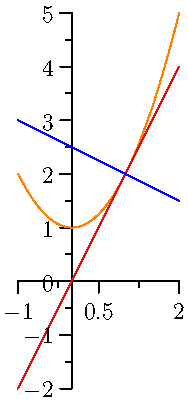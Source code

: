 import graph;
size(0,200);

real A = 1;
real B = 0;
real C = 1;

real le=-1;
real re=2;

//real f(real x) { return A*(x+B)^2+C; }
//real df(real x) {return 2A*(x+B); }
real f(real x) { return A*x^2+B*x+C; }
real df(real x) {return 2*A*x+B; }

real a = 1;

real fa = f(a);
real m = df(a);
real mp = -1/m;

real tf(real x) { return m*(x-a)+fa; }
real nf(real x) { return mp*(x-a)+fa; }

draw(graph(f,le,re),orange);

draw(graph(tf,le,re),red);
draw(graph(nf,le,re),blue);

xaxis(RightTicks);
yaxis(LeftTicks);


